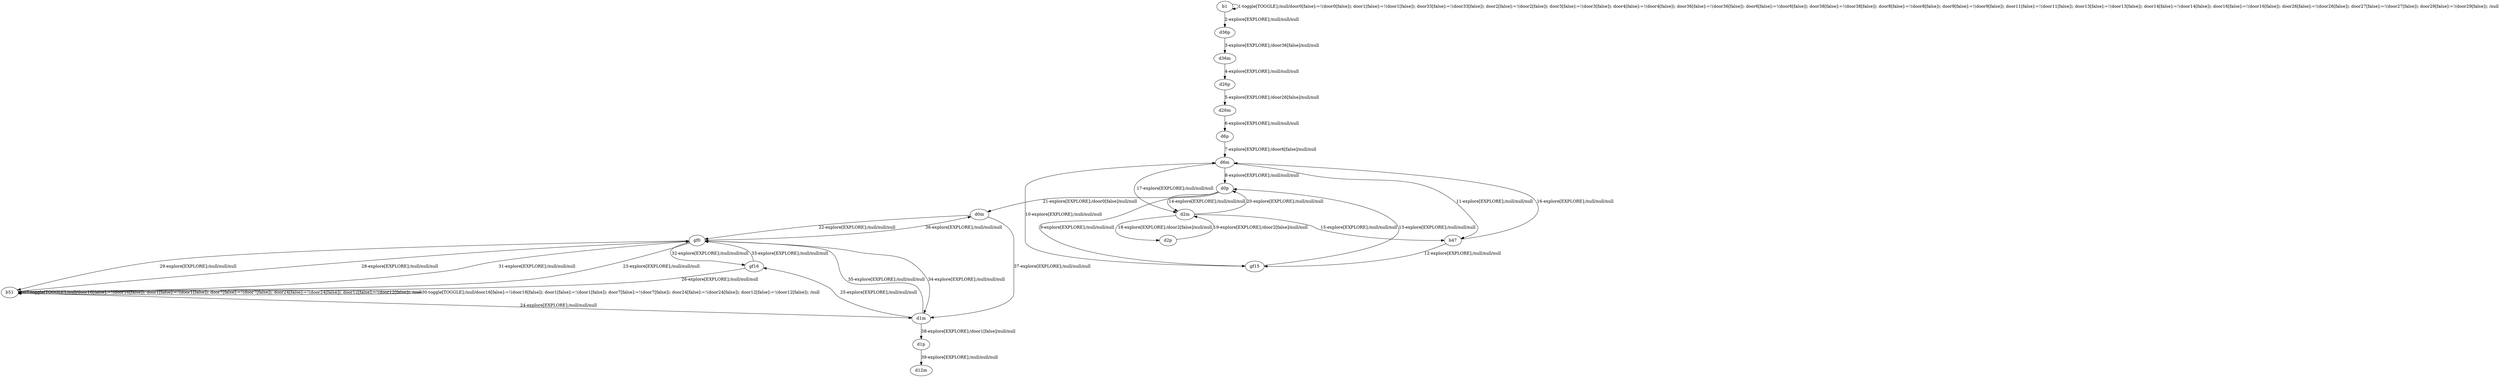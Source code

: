 # Total number of goals covered by this test: 2
# d0p --> gf15
# b51 --> b51

digraph g {
"b1" -> "b1" [label = "1-toggle[TOGGLE];/null/door0[false]:=!(door0[false]); door1[false]:=!(door1[false]); door33[false]:=!(door33[false]); door2[false]:=!(door2[false]); door3[false]:=!(door3[false]); door4[false]:=!(door4[false]); door36[false]:=!(door36[false]); door6[false]:=!(door6[false]); door38[false]:=!(door38[false]); door8[false]:=!(door8[false]); door9[false]:=!(door9[false]); door11[false]:=!(door11[false]); door13[false]:=!(door13[false]); door14[false]:=!(door14[false]); door16[false]:=!(door16[false]); door26[false]:=!(door26[false]); door27[false]:=!(door27[false]); door29[false]:=!(door29[false]); /null"];
"b1" -> "d36p" [label = "2-explore[EXPLORE];/null/null/null"];
"d36p" -> "d36m" [label = "3-explore[EXPLORE];/door36[false]/null/null"];
"d36m" -> "d26p" [label = "4-explore[EXPLORE];/null/null/null"];
"d26p" -> "d26m" [label = "5-explore[EXPLORE];/door26[false]/null/null"];
"d26m" -> "d6p" [label = "6-explore[EXPLORE];/null/null/null"];
"d6p" -> "d6m" [label = "7-explore[EXPLORE];/door6[false]/null/null"];
"d6m" -> "d0p" [label = "8-explore[EXPLORE];/null/null/null"];
"d0p" -> "gf15" [label = "9-explore[EXPLORE];/null/null/null"];
"gf15" -> "d6m" [label = "10-explore[EXPLORE];/null/null/null"];
"d6m" -> "b47" [label = "11-explore[EXPLORE];/null/null/null"];
"b47" -> "gf15" [label = "12-explore[EXPLORE];/null/null/null"];
"gf15" -> "d0p" [label = "13-explore[EXPLORE];/null/null/null"];
"d0p" -> "d2m" [label = "14-explore[EXPLORE];/null/null/null"];
"d2m" -> "b47" [label = "15-explore[EXPLORE];/null/null/null"];
"b47" -> "d6m" [label = "16-explore[EXPLORE];/null/null/null"];
"d6m" -> "d2m" [label = "17-explore[EXPLORE];/null/null/null"];
"d2m" -> "d2p" [label = "18-explore[EXPLORE];/door2[false]/null/null"];
"d2p" -> "d2m" [label = "19-explore[EXPLORE];/door2[false]/null/null"];
"d2m" -> "d0p" [label = "20-explore[EXPLORE];/null/null/null"];
"d0p" -> "d0m" [label = "21-explore[EXPLORE];/door0[false]/null/null"];
"d0m" -> "gf0" [label = "22-explore[EXPLORE];/null/null/null"];
"gf0" -> "b51" [label = "23-explore[EXPLORE];/null/null/null"];
"b51" -> "d1m" [label = "24-explore[EXPLORE];/null/null/null"];
"d1m" -> "gf16" [label = "25-explore[EXPLORE];/null/null/null"];
"gf16" -> "b51" [label = "26-explore[EXPLORE];/null/null/null"];
"b51" -> "b51" [label = "27-toggle[TOGGLE];/null/door16[false]:=!(door16[false]); door1[false]:=!(door1[false]); door7[false]:=!(door7[false]); door24[false]:=!(door24[false]); door12[false]:=!(door12[false]); /null"];
"b51" -> "gf0" [label = "28-explore[EXPLORE];/null/null/null"];
"gf0" -> "b51" [label = "29-explore[EXPLORE];/null/null/null"];
"b51" -> "b51" [label = "30-toggle[TOGGLE];/null/door16[false]:=!(door16[false]); door1[false]:=!(door1[false]); door7[false]:=!(door7[false]); door24[false]:=!(door24[false]); door12[false]:=!(door12[false]); /null"];
"b51" -> "gf0" [label = "31-explore[EXPLORE];/null/null/null"];
"gf0" -> "gf16" [label = "32-explore[EXPLORE];/null/null/null"];
"gf16" -> "gf0" [label = "33-explore[EXPLORE];/null/null/null"];
"gf0" -> "d1m" [label = "34-explore[EXPLORE];/null/null/null"];
"d1m" -> "gf0" [label = "35-explore[EXPLORE];/null/null/null"];
"gf0" -> "d0m" [label = "36-explore[EXPLORE];/null/null/null"];
"d0m" -> "d1m" [label = "37-explore[EXPLORE];/null/null/null"];
"d1m" -> "d1p" [label = "38-explore[EXPLORE];/door1[false]/null/null"];
"d1p" -> "d12m" [label = "39-explore[EXPLORE];/null/null/null"];
}